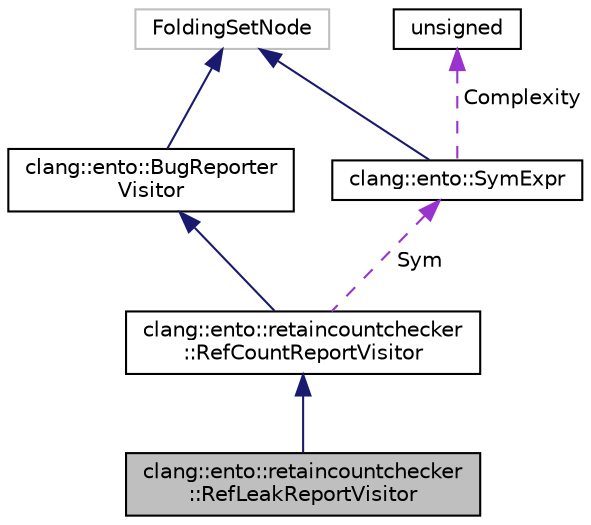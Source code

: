 digraph "clang::ento::retaincountchecker::RefLeakReportVisitor"
{
 // LATEX_PDF_SIZE
  bgcolor="transparent";
  edge [fontname="Helvetica",fontsize="10",labelfontname="Helvetica",labelfontsize="10"];
  node [fontname="Helvetica",fontsize="10",shape=record];
  Node1 [label="clang::ento::retaincountchecker\l::RefLeakReportVisitor",height=0.2,width=0.4,color="black", fillcolor="grey75", style="filled", fontcolor="black",tooltip=" "];
  Node2 -> Node1 [dir="back",color="midnightblue",fontsize="10",style="solid",fontname="Helvetica"];
  Node2 [label="clang::ento::retaincountchecker\l::RefCountReportVisitor",height=0.2,width=0.4,color="black",URL="$classclang_1_1ento_1_1retaincountchecker_1_1RefCountReportVisitor.html",tooltip=" "];
  Node3 -> Node2 [dir="back",color="midnightblue",fontsize="10",style="solid",fontname="Helvetica"];
  Node3 [label="clang::ento::BugReporter\lVisitor",height=0.2,width=0.4,color="black",URL="$classclang_1_1ento_1_1BugReporterVisitor.html",tooltip="BugReporterVisitors are used to add custom diagnostics along a path."];
  Node4 -> Node3 [dir="back",color="midnightblue",fontsize="10",style="solid",fontname="Helvetica"];
  Node4 [label="FoldingSetNode",height=0.2,width=0.4,color="grey75",tooltip=" "];
  Node5 -> Node2 [dir="back",color="darkorchid3",fontsize="10",style="dashed",label=" Sym" ,fontname="Helvetica"];
  Node5 [label="clang::ento::SymExpr",height=0.2,width=0.4,color="black",URL="$classclang_1_1ento_1_1SymExpr.html",tooltip="Symbolic value."];
  Node4 -> Node5 [dir="back",color="midnightblue",fontsize="10",style="solid",fontname="Helvetica"];
  Node6 -> Node5 [dir="back",color="darkorchid3",fontsize="10",style="dashed",label=" Complexity" ,fontname="Helvetica"];
  Node6 [label="unsigned",height=0.2,width=0.4,color="black",URL="$classunsigned.html",tooltip=" "];
}
